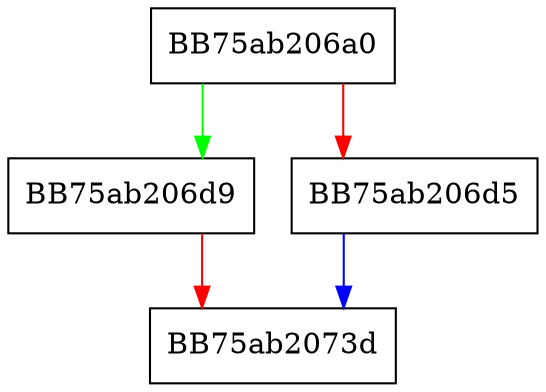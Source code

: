 digraph RollingQueueEraseNamespaced {
  node [shape="box"];
  graph [splines=ortho];
  BB75ab206a0 -> BB75ab206d9 [color="green"];
  BB75ab206a0 -> BB75ab206d5 [color="red"];
  BB75ab206d5 -> BB75ab2073d [color="blue"];
  BB75ab206d9 -> BB75ab2073d [color="red"];
}